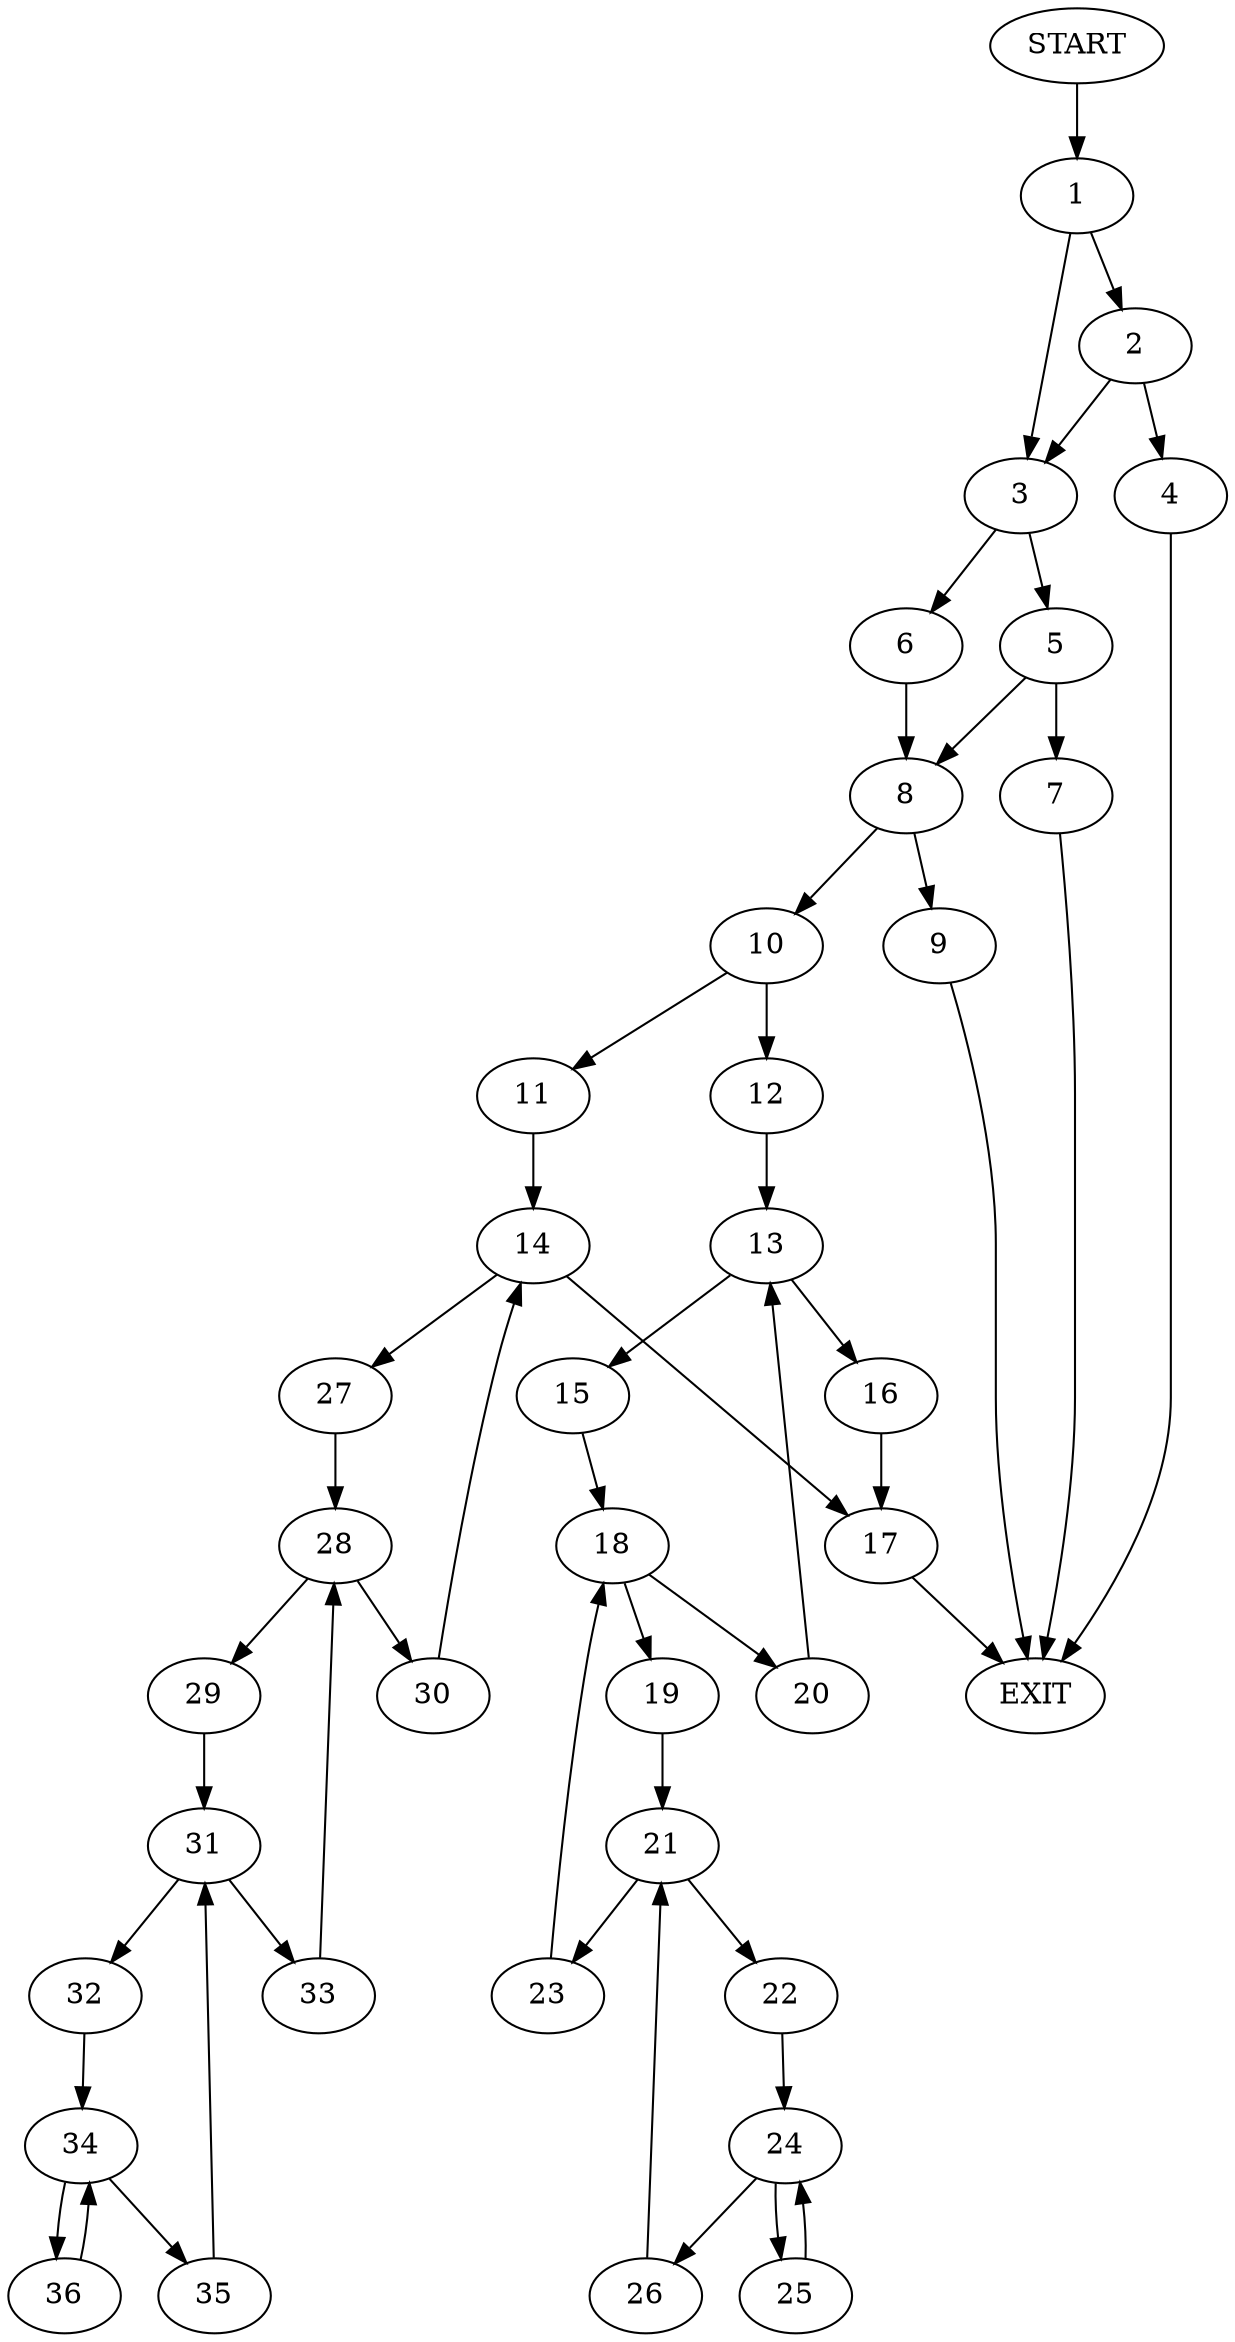 digraph {
0 [label="START"]
37 [label="EXIT"]
0 -> 1
1 -> 2
1 -> 3
2 -> 4
2 -> 3
3 -> 5
3 -> 6
4 -> 37
5 -> 7
5 -> 8
6 -> 8
8 -> 9
8 -> 10
7 -> 37
10 -> 11
10 -> 12
9 -> 37
12 -> 13
11 -> 14
13 -> 15
13 -> 16
16 -> 17
15 -> 18
18 -> 19
18 -> 20
19 -> 21
20 -> 13
21 -> 22
21 -> 23
23 -> 18
22 -> 24
24 -> 25
24 -> 26
25 -> 24
26 -> 21
17 -> 37
14 -> 17
14 -> 27
27 -> 28
28 -> 29
28 -> 30
29 -> 31
30 -> 14
31 -> 32
31 -> 33
32 -> 34
33 -> 28
34 -> 35
34 -> 36
36 -> 34
35 -> 31
}
